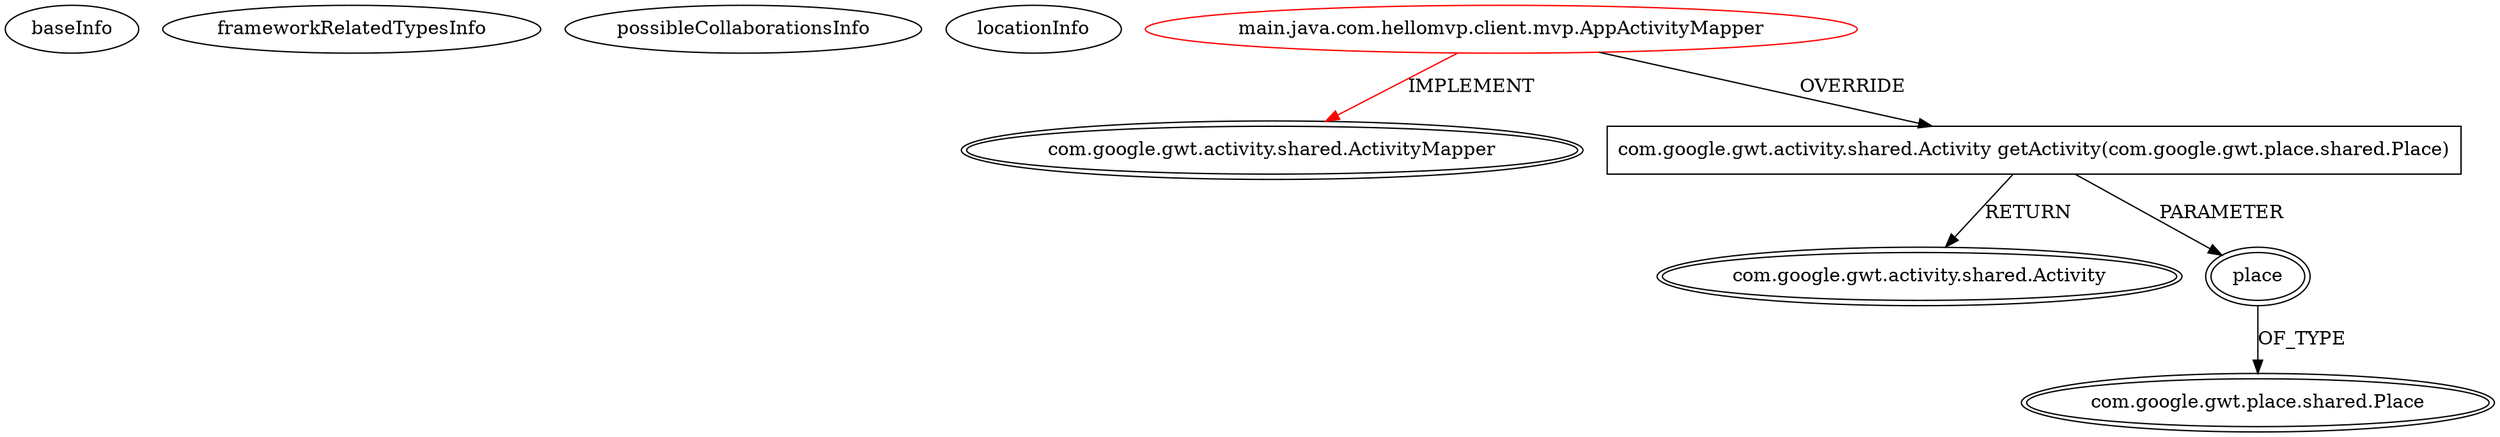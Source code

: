 digraph {
baseInfo[graphId=668,category="extension_graph",isAnonymous=false,possibleRelation=false]
frameworkRelatedTypesInfo[0="com.google.gwt.activity.shared.ActivityMapper"]
possibleCollaborationsInfo[]
locationInfo[projectName="anozaki-GwtHelloMvpTest",filePath="/anozaki-GwtHelloMvpTest/GwtHelloMvpTest-master/src/main/java/com/hellomvp/client/mvp/AppActivityMapper.java",contextSignature="AppActivityMapper",graphId="668"]
0[label="main.java.com.hellomvp.client.mvp.AppActivityMapper",vertexType="ROOT_CLIENT_CLASS_DECLARATION",isFrameworkType=false,color=red]
1[label="com.google.gwt.activity.shared.ActivityMapper",vertexType="FRAMEWORK_INTERFACE_TYPE",isFrameworkType=true,peripheries=2]
2[label="com.google.gwt.activity.shared.Activity getActivity(com.google.gwt.place.shared.Place)",vertexType="OVERRIDING_METHOD_DECLARATION",isFrameworkType=false,shape=box]
3[label="com.google.gwt.activity.shared.Activity",vertexType="FRAMEWORK_INTERFACE_TYPE",isFrameworkType=true,peripheries=2]
4[label="place",vertexType="PARAMETER_DECLARATION",isFrameworkType=true,peripheries=2]
5[label="com.google.gwt.place.shared.Place",vertexType="FRAMEWORK_CLASS_TYPE",isFrameworkType=true,peripheries=2]
0->1[label="IMPLEMENT",color=red]
0->2[label="OVERRIDE"]
2->3[label="RETURN"]
4->5[label="OF_TYPE"]
2->4[label="PARAMETER"]
}
